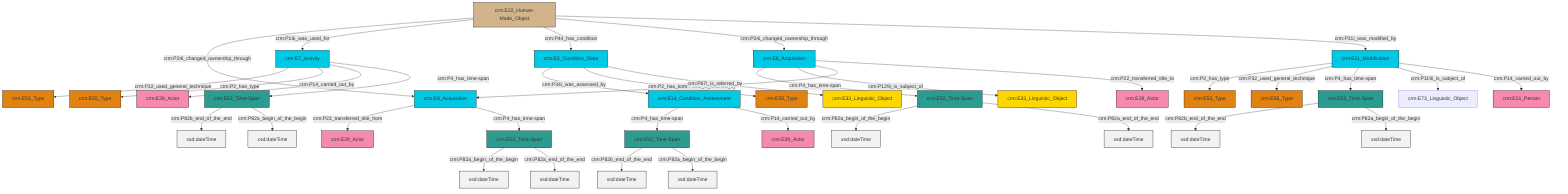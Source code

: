 graph TD
classDef Literal fill:#f2f2f2,stroke:#000000;
classDef CRM_Entity fill:#FFFFFF,stroke:#000000;
classDef Temporal_Entity fill:#00C9E6, stroke:#000000;
classDef Type fill:#E18312, stroke:#000000;
classDef Time-Span fill:#2C9C91, stroke:#000000;
classDef Appellation fill:#FFEB7F, stroke:#000000;
classDef Place fill:#008836, stroke:#000000;
classDef Persistent_Item fill:#B266B2, stroke:#000000;
classDef Conceptual_Object fill:#FFD700, stroke:#000000;
classDef Physical_Thing fill:#D2B48C, stroke:#000000;
classDef Actor fill:#f58aad, stroke:#000000;
classDef PC_Classes fill:#4ce600, stroke:#000000;
classDef Multi fill:#cccccc,stroke:#000000;

2["crm:E11_Modification"]:::Temporal_Entity -->|crm:P2_has_type| 3["crm:E55_Type"]:::Type
6["crm:E3_Condition_State"]:::Temporal_Entity -->|crm:P34i_was_assessed_by| 7["crm:E14_Condition_Assessment"]:::Temporal_Entity
8["crm:E52_Time-Span"]:::Time-Span -->|crm:P82a_begin_of_the_begin| 9[xsd:dateTime]:::Literal
10["crm:E22_Human-Made_Object"]:::Physical_Thing -->|crm:P24i_changed_ownership_through| 0["crm:E8_Acquisition"]:::Temporal_Entity
13["crm:E7_Activity"]:::Temporal_Entity -->|crm:P32_used_general_technique| 14["crm:E55_Type"]:::Type
15["crm:E8_Acquisition"]:::Temporal_Entity -->|crm:P4_has_time-span| 16["crm:E52_Time-Span"]:::Time-Span
6["crm:E3_Condition_State"]:::Temporal_Entity -->|crm:P2_has_type| 18["crm:E55_Type"]:::Type
11["crm:E52_Time-Span"]:::Time-Span -->|crm:P82b_end_of_the_end| 19[xsd:dateTime]:::Literal
16["crm:E52_Time-Span"]:::Time-Span -->|crm:P82a_begin_of_the_begin| 20[xsd:dateTime]:::Literal
10["crm:E22_Human-Made_Object"]:::Physical_Thing -->|crm:P16i_was_used_for| 13["crm:E7_Activity"]:::Temporal_Entity
13["crm:E7_Activity"]:::Temporal_Entity -->|crm:P2_has_type| 24["crm:E55_Type"]:::Type
10["crm:E22_Human-Made_Object"]:::Physical_Thing -->|crm:P44_has_condition| 6["crm:E3_Condition_State"]:::Temporal_Entity
2["crm:E11_Modification"]:::Temporal_Entity -->|crm:P32_used_general_technique| 26["crm:E55_Type"]:::Type
2["crm:E11_Modification"]:::Temporal_Entity -->|crm:P4_has_time-span| 29["crm:E52_Time-Span"]:::Time-Span
7["crm:E14_Condition_Assessment"]:::Temporal_Entity -->|crm:P4_has_time-span| 11["crm:E52_Time-Span"]:::Time-Span
10["crm:E22_Human-Made_Object"]:::Physical_Thing -->|crm:P24i_changed_ownership_through| 15["crm:E8_Acquisition"]:::Temporal_Entity
33["crm:E52_Time-Span"]:::Time-Span -->|crm:P82b_end_of_the_end| 34[xsd:dateTime]:::Literal
15["crm:E8_Acquisition"]:::Temporal_Entity -->|crm:P129i_is_subject_of| 4["crm:E33_Linguistic_Object"]:::Conceptual_Object
0["crm:E8_Acquisition"]:::Temporal_Entity -->|crm:P23_transferred_title_from| 36["crm:E39_Actor"]:::Actor
13["crm:E7_Activity"]:::Temporal_Entity -->|crm:P14_carried_out_by| 31["crm:E39_Actor"]:::Actor
11["crm:E52_Time-Span"]:::Time-Span -->|crm:P82a_begin_of_the_begin| 41[xsd:dateTime]:::Literal
7["crm:E14_Condition_Assessment"]:::Temporal_Entity -->|crm:P14_carried_out_by| 39["crm:E39_Actor"]:::Actor
15["crm:E8_Acquisition"]:::Temporal_Entity -->|crm:P115i_is_finished_by| 0["crm:E8_Acquisition"]:::Temporal_Entity
8["crm:E52_Time-Span"]:::Time-Span -->|crm:P82a_end_of_the_end| 45[xsd:dateTime]:::Literal
0["crm:E8_Acquisition"]:::Temporal_Entity -->|crm:P4_has_time-span| 8["crm:E52_Time-Span"]:::Time-Span
6["crm:E3_Condition_State"]:::Temporal_Entity -->|crm:P67i_is_referred_by| 37["crm:E33_Linguistic_Object"]:::Conceptual_Object
15["crm:E8_Acquisition"]:::Temporal_Entity -->|crm:P22_transferred_title_to| 22["crm:E39_Actor"]:::Actor
16["crm:E52_Time-Span"]:::Time-Span -->|crm:P82a_end_of_the_end| 48[xsd:dateTime]:::Literal
2["crm:E11_Modification"]:::Temporal_Entity -->|crm:P119i_is_subject_of| 27["crm:E73_Linguistic_Object"]:::Default
29["crm:E52_Time-Span"]:::Time-Span -->|crm:P82b_end_of_the_end| 52[xsd:dateTime]:::Literal
10["crm:E22_Human-Made_Object"]:::Physical_Thing -->|crm:P31i_was_modified_by| 2["crm:E11_Modification"]:::Temporal_Entity
29["crm:E52_Time-Span"]:::Time-Span -->|crm:P82a_begin_of_the_begin| 54[xsd:dateTime]:::Literal
2["crm:E11_Modification"]:::Temporal_Entity -->|crm:P14_carried_out_by| 50["crm:E21_Person"]:::Actor
13["crm:E7_Activity"]:::Temporal_Entity -->|crm:P4_has_time-span| 33["crm:E52_Time-Span"]:::Time-Span
33["crm:E52_Time-Span"]:::Time-Span -->|crm:P82a_begin_of_the_begin| 59[xsd:dateTime]:::Literal